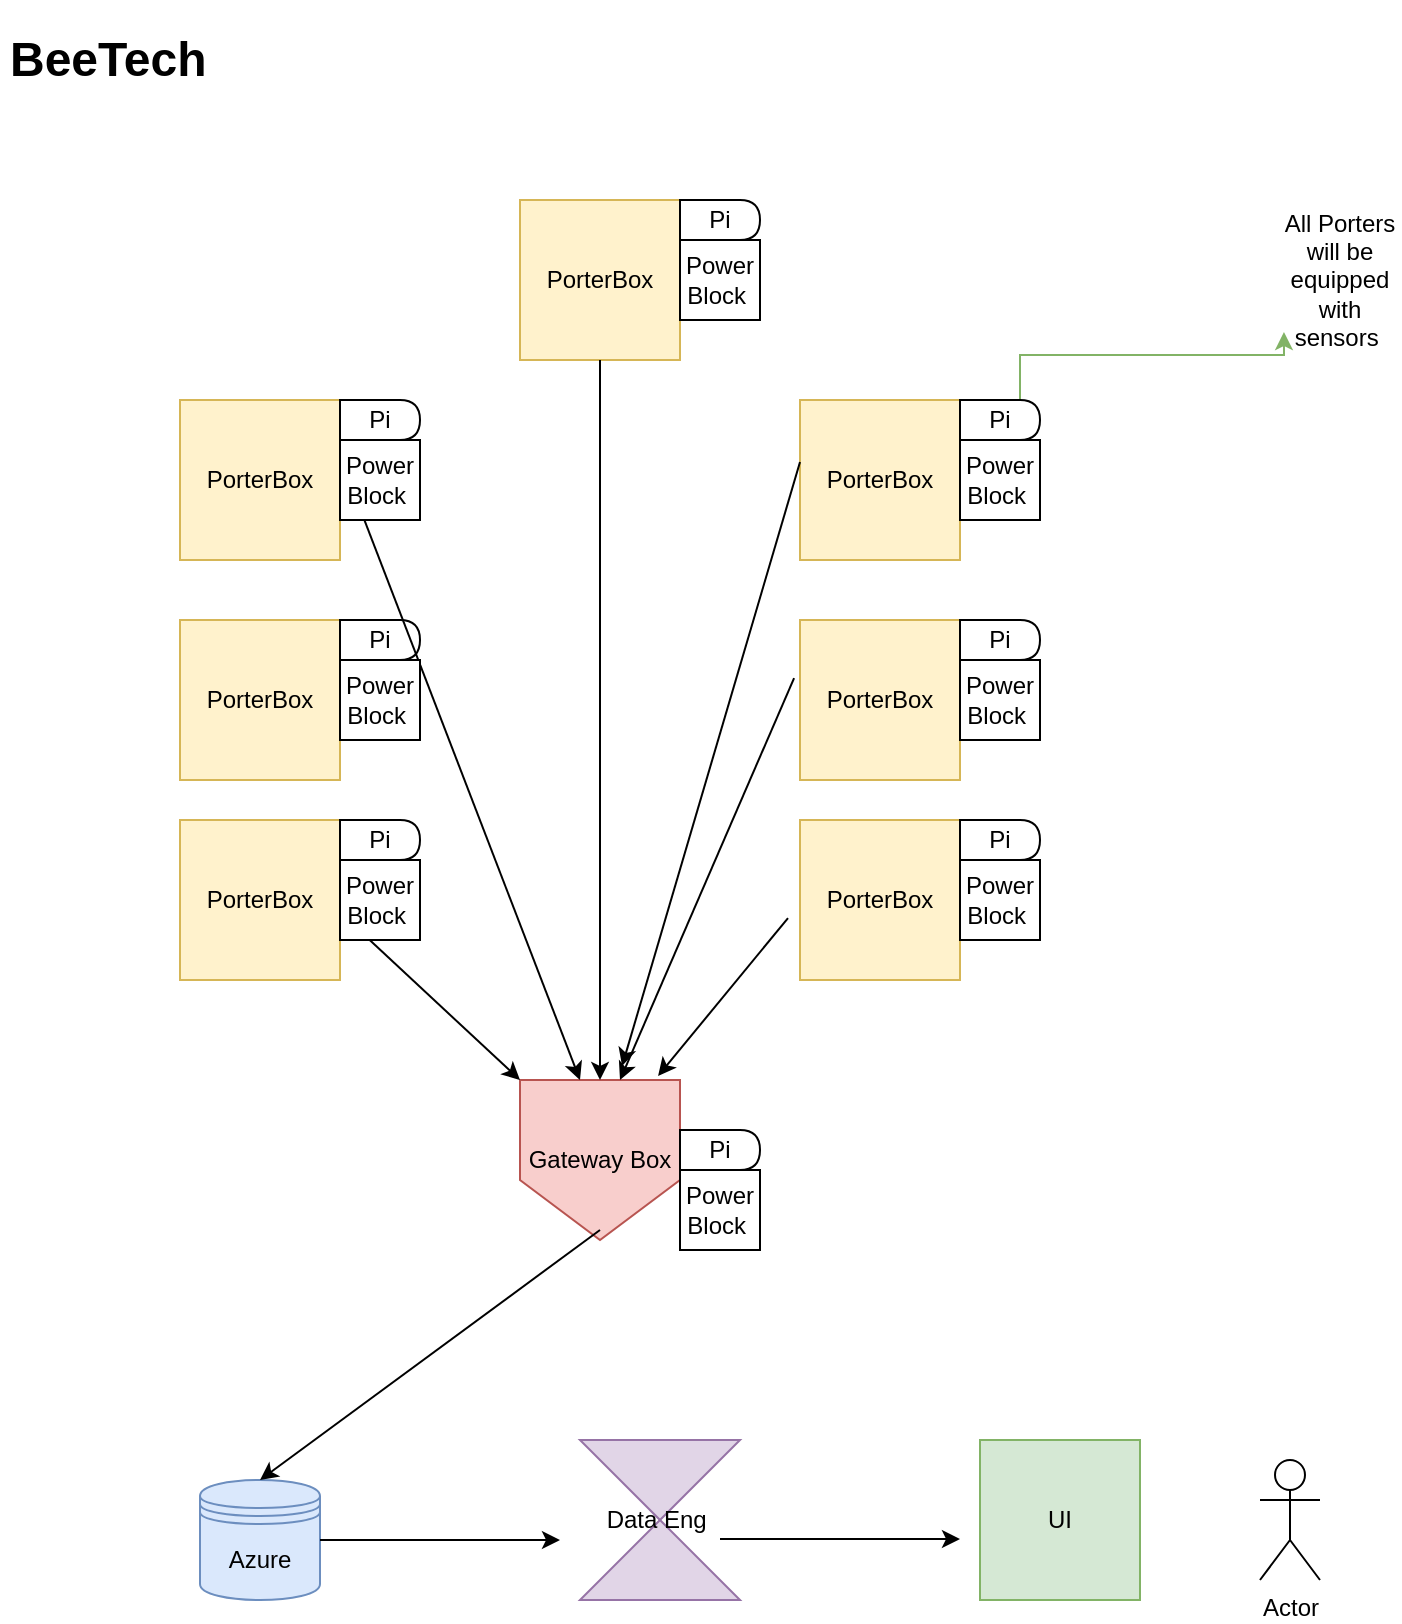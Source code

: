 <mxfile version="21.3.7" type="github">
  <diagram name="Page-1" id="OByR6--c_KJKLzTTlBDF">
    <mxGraphModel dx="1379" dy="788" grid="1" gridSize="10" guides="1" tooltips="1" connect="1" arrows="1" fold="1" page="1" pageScale="1" pageWidth="827" pageHeight="1169" math="0" shadow="0">
      <root>
        <mxCell id="0" />
        <mxCell id="1" parent="0" />
        <mxCell id="82vSFKg-HAJ_n_3Zw1BQ-1" value="PorterBox" style="whiteSpace=wrap;html=1;aspect=fixed;fillColor=#fff2cc;strokeColor=#d6b656;" vertex="1" parent="1">
          <mxGeometry x="330" y="120" width="80" height="80" as="geometry" />
        </mxCell>
        <mxCell id="82vSFKg-HAJ_n_3Zw1BQ-2" value="PorterBox" style="whiteSpace=wrap;html=1;aspect=fixed;fillColor=#fff2cc;strokeColor=#d6b656;" vertex="1" parent="1">
          <mxGeometry x="160" y="220" width="80" height="80" as="geometry" />
        </mxCell>
        <mxCell id="82vSFKg-HAJ_n_3Zw1BQ-3" value="PorterBox" style="whiteSpace=wrap;html=1;aspect=fixed;fillColor=#fff2cc;strokeColor=#d6b656;" vertex="1" parent="1">
          <mxGeometry x="160" y="330" width="80" height="80" as="geometry" />
        </mxCell>
        <mxCell id="82vSFKg-HAJ_n_3Zw1BQ-4" value="PorterBox" style="whiteSpace=wrap;html=1;aspect=fixed;fillColor=#fff2cc;strokeColor=#d6b656;" vertex="1" parent="1">
          <mxGeometry x="160" y="430" width="80" height="80" as="geometry" />
        </mxCell>
        <mxCell id="82vSFKg-HAJ_n_3Zw1BQ-5" value="PorterBox" style="whiteSpace=wrap;html=1;aspect=fixed;fillColor=#fff2cc;strokeColor=#d6b656;" vertex="1" parent="1">
          <mxGeometry x="470" y="220" width="80" height="80" as="geometry" />
        </mxCell>
        <mxCell id="82vSFKg-HAJ_n_3Zw1BQ-6" value="PorterBox" style="whiteSpace=wrap;html=1;aspect=fixed;fillColor=#fff2cc;strokeColor=#d6b656;" vertex="1" parent="1">
          <mxGeometry x="470" y="330" width="80" height="80" as="geometry" />
        </mxCell>
        <mxCell id="82vSFKg-HAJ_n_3Zw1BQ-7" value="PorterBox" style="whiteSpace=wrap;html=1;aspect=fixed;fillColor=#fff2cc;strokeColor=#d6b656;" vertex="1" parent="1">
          <mxGeometry x="470" y="430" width="80" height="80" as="geometry" />
        </mxCell>
        <mxCell id="82vSFKg-HAJ_n_3Zw1BQ-17" value="UI" style="whiteSpace=wrap;html=1;aspect=fixed;fillColor=#d5e8d4;strokeColor=#82b366;" vertex="1" parent="1">
          <mxGeometry x="560" y="740" width="80" height="80" as="geometry" />
        </mxCell>
        <mxCell id="82vSFKg-HAJ_n_3Zw1BQ-61" style="edgeStyle=orthogonalEdgeStyle;rounded=0;orthogonalLoop=1;jettySize=auto;html=1;exitX=0.75;exitY=0;exitDx=0;exitDy=0;entryX=0.033;entryY=1.367;entryDx=0;entryDy=0;entryPerimeter=0;fillColor=#d5e8d4;strokeColor=#82b366;" edge="1" parent="1" source="82vSFKg-HAJ_n_3Zw1BQ-20" target="82vSFKg-HAJ_n_3Zw1BQ-60">
          <mxGeometry relative="1" as="geometry" />
        </mxCell>
        <mxCell id="82vSFKg-HAJ_n_3Zw1BQ-20" value="Pi" style="shape=delay;whiteSpace=wrap;html=1;" vertex="1" parent="1">
          <mxGeometry x="550" y="220" width="40" height="20" as="geometry" />
        </mxCell>
        <mxCell id="82vSFKg-HAJ_n_3Zw1BQ-21" value="Pi" style="shape=delay;whiteSpace=wrap;html=1;" vertex="1" parent="1">
          <mxGeometry x="550" y="330" width="40" height="20" as="geometry" />
        </mxCell>
        <mxCell id="82vSFKg-HAJ_n_3Zw1BQ-22" value="Pi" style="shape=delay;whiteSpace=wrap;html=1;" vertex="1" parent="1">
          <mxGeometry x="550" y="430" width="40" height="20" as="geometry" />
        </mxCell>
        <mxCell id="82vSFKg-HAJ_n_3Zw1BQ-24" value="Pi" style="shape=delay;whiteSpace=wrap;html=1;" vertex="1" parent="1">
          <mxGeometry x="240" y="220" width="40" height="20" as="geometry" />
        </mxCell>
        <mxCell id="82vSFKg-HAJ_n_3Zw1BQ-25" value="Pi" style="shape=delay;whiteSpace=wrap;html=1;" vertex="1" parent="1">
          <mxGeometry x="240" y="330" width="40" height="20" as="geometry" />
        </mxCell>
        <mxCell id="82vSFKg-HAJ_n_3Zw1BQ-26" value="Pi" style="shape=delay;whiteSpace=wrap;html=1;" vertex="1" parent="1">
          <mxGeometry x="240" y="430" width="40" height="20" as="geometry" />
        </mxCell>
        <mxCell id="82vSFKg-HAJ_n_3Zw1BQ-27" value="Data Eng&amp;nbsp;" style="shape=collate;whiteSpace=wrap;html=1;fillColor=#e1d5e7;strokeColor=#9673a6;" vertex="1" parent="1">
          <mxGeometry x="360" y="740" width="80" height="80" as="geometry" />
        </mxCell>
        <mxCell id="82vSFKg-HAJ_n_3Zw1BQ-29" value="Pi" style="shape=delay;whiteSpace=wrap;html=1;" vertex="1" parent="1">
          <mxGeometry x="410" y="120" width="40" height="20" as="geometry" />
        </mxCell>
        <mxCell id="82vSFKg-HAJ_n_3Zw1BQ-31" value="Azure" style="shape=datastore;whiteSpace=wrap;html=1;fillColor=#dae8fc;strokeColor=#6c8ebf;" vertex="1" parent="1">
          <mxGeometry x="170" y="760" width="60" height="60" as="geometry" />
        </mxCell>
        <mxCell id="82vSFKg-HAJ_n_3Zw1BQ-32" value="Gateway Box" style="shape=offPageConnector;whiteSpace=wrap;html=1;fillColor=#f8cecc;strokeColor=#b85450;" vertex="1" parent="1">
          <mxGeometry x="330" y="560" width="80" height="80" as="geometry" />
        </mxCell>
        <mxCell id="82vSFKg-HAJ_n_3Zw1BQ-33" value="" style="endArrow=classic;html=1;rounded=0;entryX=0.5;entryY=0;entryDx=0;entryDy=0;exitX=0.5;exitY=1;exitDx=0;exitDy=0;" edge="1" parent="1" source="82vSFKg-HAJ_n_3Zw1BQ-1" target="82vSFKg-HAJ_n_3Zw1BQ-32">
          <mxGeometry width="50" height="50" relative="1" as="geometry">
            <mxPoint x="350" y="460" as="sourcePoint" />
            <mxPoint x="400" y="410" as="targetPoint" />
          </mxGeometry>
        </mxCell>
        <mxCell id="82vSFKg-HAJ_n_3Zw1BQ-34" value="" style="endArrow=classic;html=1;rounded=0;exitX=1.013;exitY=0.388;exitDx=0;exitDy=0;exitPerimeter=0;" edge="1" parent="1" source="82vSFKg-HAJ_n_3Zw1BQ-2">
          <mxGeometry width="50" height="50" relative="1" as="geometry">
            <mxPoint x="230" y="260" as="sourcePoint" />
            <mxPoint x="360" y="560" as="targetPoint" />
          </mxGeometry>
        </mxCell>
        <mxCell id="82vSFKg-HAJ_n_3Zw1BQ-35" value="" style="endArrow=classic;html=1;rounded=0;exitX=1.038;exitY=0.613;exitDx=0;exitDy=0;exitPerimeter=0;" edge="1" parent="1" source="82vSFKg-HAJ_n_3Zw1BQ-4">
          <mxGeometry width="50" height="50" relative="1" as="geometry">
            <mxPoint x="200" y="260" as="sourcePoint" />
            <mxPoint x="330" y="560" as="targetPoint" />
          </mxGeometry>
        </mxCell>
        <mxCell id="82vSFKg-HAJ_n_3Zw1BQ-36" value="" style="endArrow=classic;html=1;rounded=0;exitX=-0.075;exitY=0.613;exitDx=0;exitDy=0;exitPerimeter=0;entryX=0.863;entryY=-0.025;entryDx=0;entryDy=0;entryPerimeter=0;" edge="1" parent="1" source="82vSFKg-HAJ_n_3Zw1BQ-7" target="82vSFKg-HAJ_n_3Zw1BQ-32">
          <mxGeometry width="50" height="50" relative="1" as="geometry">
            <mxPoint x="330" y="479" as="sourcePoint" />
            <mxPoint x="417" y="560" as="targetPoint" />
          </mxGeometry>
        </mxCell>
        <mxCell id="82vSFKg-HAJ_n_3Zw1BQ-37" value="" style="endArrow=classic;html=1;rounded=0;exitX=-0.037;exitY=0.363;exitDx=0;exitDy=0;exitPerimeter=0;entryX=0.863;entryY=-0.025;entryDx=0;entryDy=0;entryPerimeter=0;" edge="1" parent="1" source="82vSFKg-HAJ_n_3Zw1BQ-6">
          <mxGeometry width="50" height="50" relative="1" as="geometry">
            <mxPoint x="445" y="481" as="sourcePoint" />
            <mxPoint x="380" y="560" as="targetPoint" />
          </mxGeometry>
        </mxCell>
        <mxCell id="82vSFKg-HAJ_n_3Zw1BQ-38" value="" style="endArrow=classic;html=1;rounded=0;exitX=-0.075;exitY=0.613;exitDx=0;exitDy=0;exitPerimeter=0;entryX=0.638;entryY=-0.087;entryDx=0;entryDy=0;entryPerimeter=0;" edge="1" parent="1" target="82vSFKg-HAJ_n_3Zw1BQ-32">
          <mxGeometry width="50" height="50" relative="1" as="geometry">
            <mxPoint x="470" y="251" as="sourcePoint" />
            <mxPoint x="405" y="330" as="targetPoint" />
          </mxGeometry>
        </mxCell>
        <mxCell id="82vSFKg-HAJ_n_3Zw1BQ-39" value="" style="endArrow=classic;html=1;rounded=0;entryX=0.5;entryY=0;entryDx=0;entryDy=0;" edge="1" parent="1" target="82vSFKg-HAJ_n_3Zw1BQ-31">
          <mxGeometry width="50" height="50" relative="1" as="geometry">
            <mxPoint x="370" y="635" as="sourcePoint" />
            <mxPoint x="420" y="585" as="targetPoint" />
          </mxGeometry>
        </mxCell>
        <mxCell id="82vSFKg-HAJ_n_3Zw1BQ-40" value="" style="endArrow=classic;html=1;rounded=0;exitX=1;exitY=0.5;exitDx=0;exitDy=0;" edge="1" parent="1" source="82vSFKg-HAJ_n_3Zw1BQ-31">
          <mxGeometry width="50" height="50" relative="1" as="geometry">
            <mxPoint x="240" y="790" as="sourcePoint" />
            <mxPoint x="350" y="790" as="targetPoint" />
          </mxGeometry>
        </mxCell>
        <mxCell id="82vSFKg-HAJ_n_3Zw1BQ-41" value="" style="endArrow=classic;html=1;rounded=0;exitX=1;exitY=0.5;exitDx=0;exitDy=0;" edge="1" parent="1">
          <mxGeometry width="50" height="50" relative="1" as="geometry">
            <mxPoint x="430" y="789.5" as="sourcePoint" />
            <mxPoint x="550" y="789.5" as="targetPoint" />
          </mxGeometry>
        </mxCell>
        <mxCell id="82vSFKg-HAJ_n_3Zw1BQ-42" value="Pi" style="shape=delay;whiteSpace=wrap;html=1;" vertex="1" parent="1">
          <mxGeometry x="410" y="585" width="40" height="20" as="geometry" />
        </mxCell>
        <mxCell id="82vSFKg-HAJ_n_3Zw1BQ-46" value="Actor" style="shape=umlActor;verticalLabelPosition=bottom;verticalAlign=top;html=1;outlineConnect=0;" vertex="1" parent="1">
          <mxGeometry x="700" y="750" width="30" height="60" as="geometry" />
        </mxCell>
        <mxCell id="82vSFKg-HAJ_n_3Zw1BQ-47" value="&lt;h1&gt;BeeTech&amp;nbsp;&lt;/h1&gt;" style="text;html=1;strokeColor=none;fillColor=none;spacing=5;spacingTop=-20;whiteSpace=wrap;overflow=hidden;rounded=0;" vertex="1" parent="1">
          <mxGeometry x="70" y="30" width="190" height="120" as="geometry" />
        </mxCell>
        <mxCell id="82vSFKg-HAJ_n_3Zw1BQ-50" value="Power Block&amp;nbsp;" style="whiteSpace=wrap;html=1;aspect=fixed;" vertex="1" parent="1">
          <mxGeometry x="550" y="240" width="40" height="40" as="geometry" />
        </mxCell>
        <mxCell id="82vSFKg-HAJ_n_3Zw1BQ-52" value="Power Block&amp;nbsp;" style="whiteSpace=wrap;html=1;aspect=fixed;" vertex="1" parent="1">
          <mxGeometry x="550" y="350" width="40" height="40" as="geometry" />
        </mxCell>
        <mxCell id="82vSFKg-HAJ_n_3Zw1BQ-53" value="Power Block&amp;nbsp;" style="whiteSpace=wrap;html=1;aspect=fixed;" vertex="1" parent="1">
          <mxGeometry x="550" y="450" width="40" height="40" as="geometry" />
        </mxCell>
        <mxCell id="82vSFKg-HAJ_n_3Zw1BQ-54" value="Power Block&amp;nbsp;" style="whiteSpace=wrap;html=1;aspect=fixed;" vertex="1" parent="1">
          <mxGeometry x="240" y="450" width="40" height="40" as="geometry" />
        </mxCell>
        <mxCell id="82vSFKg-HAJ_n_3Zw1BQ-55" value="Power Block&amp;nbsp;" style="whiteSpace=wrap;html=1;aspect=fixed;" vertex="1" parent="1">
          <mxGeometry x="240" y="350" width="40" height="40" as="geometry" />
        </mxCell>
        <mxCell id="82vSFKg-HAJ_n_3Zw1BQ-56" value="Power Block&amp;nbsp;" style="whiteSpace=wrap;html=1;aspect=fixed;" vertex="1" parent="1">
          <mxGeometry x="410" y="605" width="40" height="40" as="geometry" />
        </mxCell>
        <mxCell id="82vSFKg-HAJ_n_3Zw1BQ-57" value="Power Block&amp;nbsp;" style="whiteSpace=wrap;html=1;aspect=fixed;" vertex="1" parent="1">
          <mxGeometry x="410" y="140" width="40" height="40" as="geometry" />
        </mxCell>
        <mxCell id="82vSFKg-HAJ_n_3Zw1BQ-58" value="Power Block&amp;nbsp;" style="whiteSpace=wrap;html=1;aspect=fixed;" vertex="1" parent="1">
          <mxGeometry x="240" y="240" width="40" height="40" as="geometry" />
        </mxCell>
        <mxCell id="82vSFKg-HAJ_n_3Zw1BQ-60" value="All Porters will be equipped with sensors&amp;nbsp;" style="text;html=1;strokeColor=none;fillColor=none;align=center;verticalAlign=middle;whiteSpace=wrap;rounded=0;" vertex="1" parent="1">
          <mxGeometry x="710" y="145" width="60" height="30" as="geometry" />
        </mxCell>
      </root>
    </mxGraphModel>
  </diagram>
</mxfile>
